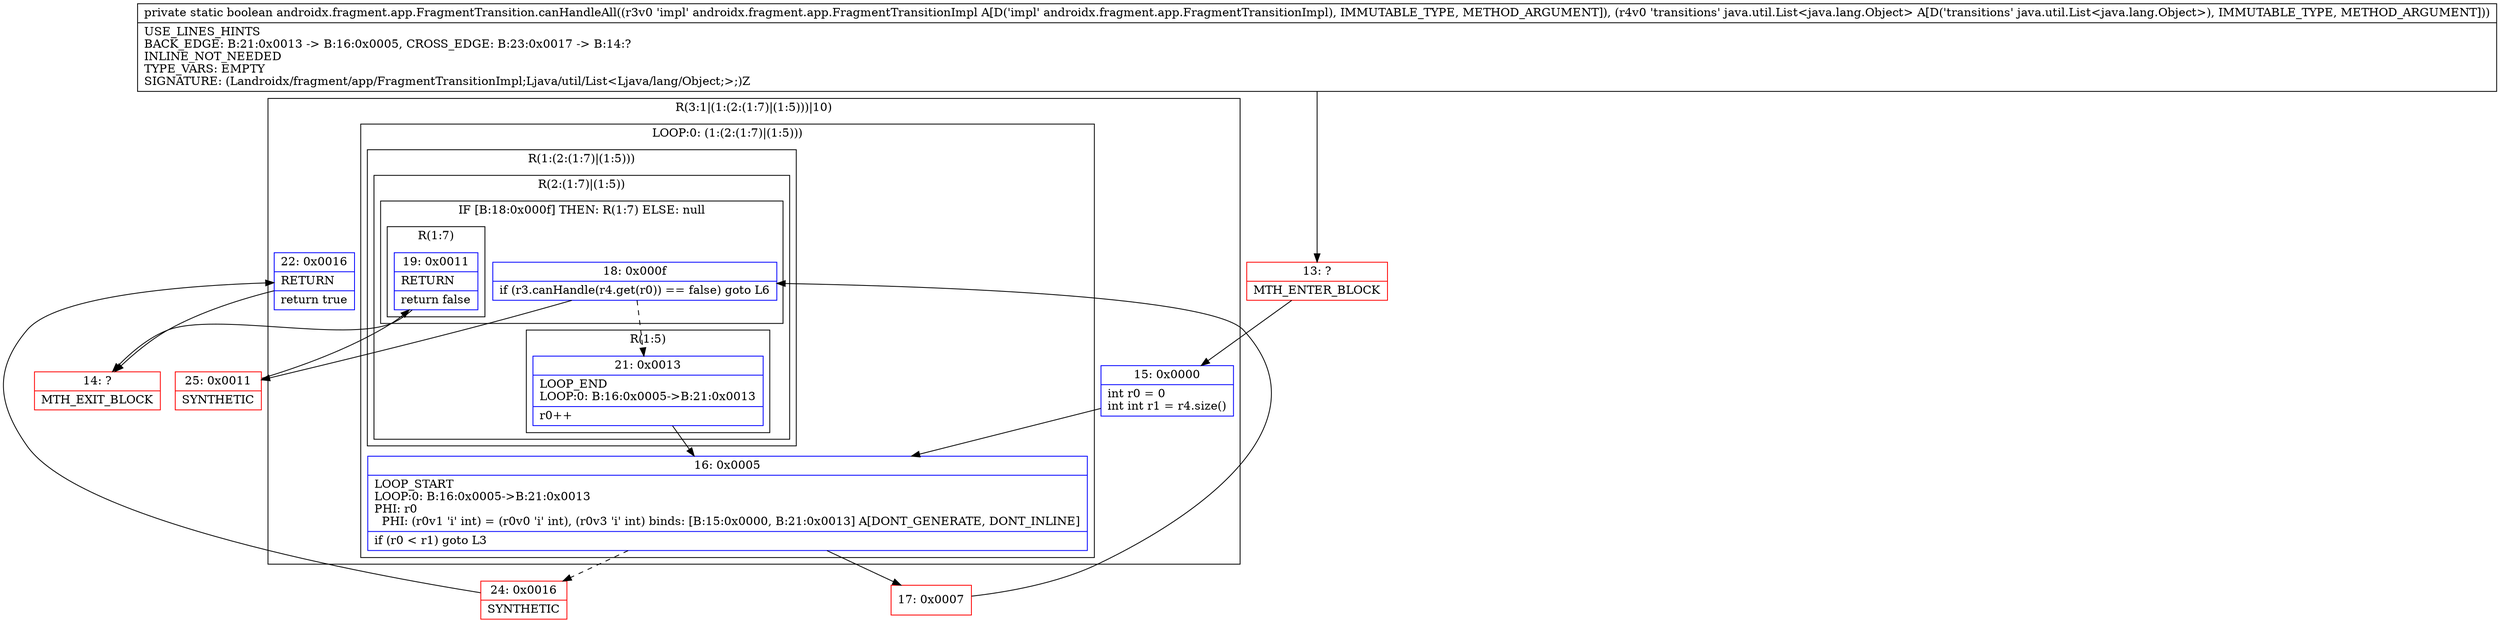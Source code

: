 digraph "CFG forandroidx.fragment.app.FragmentTransition.canHandleAll(Landroidx\/fragment\/app\/FragmentTransitionImpl;Ljava\/util\/List;)Z" {
subgraph cluster_Region_2052839487 {
label = "R(3:1|(1:(2:(1:7)|(1:5)))|10)";
node [shape=record,color=blue];
Node_15 [shape=record,label="{15\:\ 0x0000|int r0 = 0\lint int r1 = r4.size()\l}"];
subgraph cluster_LoopRegion_1181784816 {
label = "LOOP:0: (1:(2:(1:7)|(1:5)))";
node [shape=record,color=blue];
Node_16 [shape=record,label="{16\:\ 0x0005|LOOP_START\lLOOP:0: B:16:0x0005\-\>B:21:0x0013\lPHI: r0 \l  PHI: (r0v1 'i' int) = (r0v0 'i' int), (r0v3 'i' int) binds: [B:15:0x0000, B:21:0x0013] A[DONT_GENERATE, DONT_INLINE]\l|if (r0 \< r1) goto L3\l}"];
subgraph cluster_Region_323525849 {
label = "R(1:(2:(1:7)|(1:5)))";
node [shape=record,color=blue];
subgraph cluster_Region_1633385919 {
label = "R(2:(1:7)|(1:5))";
node [shape=record,color=blue];
subgraph cluster_IfRegion_884640099 {
label = "IF [B:18:0x000f] THEN: R(1:7) ELSE: null";
node [shape=record,color=blue];
Node_18 [shape=record,label="{18\:\ 0x000f|if (r3.canHandle(r4.get(r0)) == false) goto L6\l}"];
subgraph cluster_Region_1819128773 {
label = "R(1:7)";
node [shape=record,color=blue];
Node_19 [shape=record,label="{19\:\ 0x0011|RETURN\l|return false\l}"];
}
}
subgraph cluster_Region_22760750 {
label = "R(1:5)";
node [shape=record,color=blue];
Node_21 [shape=record,label="{21\:\ 0x0013|LOOP_END\lLOOP:0: B:16:0x0005\-\>B:21:0x0013\l|r0++\l}"];
}
}
}
}
Node_22 [shape=record,label="{22\:\ 0x0016|RETURN\l|return true\l}"];
}
Node_13 [shape=record,color=red,label="{13\:\ ?|MTH_ENTER_BLOCK\l}"];
Node_17 [shape=record,color=red,label="{17\:\ 0x0007}"];
Node_25 [shape=record,color=red,label="{25\:\ 0x0011|SYNTHETIC\l}"];
Node_14 [shape=record,color=red,label="{14\:\ ?|MTH_EXIT_BLOCK\l}"];
Node_24 [shape=record,color=red,label="{24\:\ 0x0016|SYNTHETIC\l}"];
MethodNode[shape=record,label="{private static boolean androidx.fragment.app.FragmentTransition.canHandleAll((r3v0 'impl' androidx.fragment.app.FragmentTransitionImpl A[D('impl' androidx.fragment.app.FragmentTransitionImpl), IMMUTABLE_TYPE, METHOD_ARGUMENT]), (r4v0 'transitions' java.util.List\<java.lang.Object\> A[D('transitions' java.util.List\<java.lang.Object\>), IMMUTABLE_TYPE, METHOD_ARGUMENT]))  | USE_LINES_HINTS\lBACK_EDGE: B:21:0x0013 \-\> B:16:0x0005, CROSS_EDGE: B:23:0x0017 \-\> B:14:?\lINLINE_NOT_NEEDED\lTYPE_VARS: EMPTY\lSIGNATURE: (Landroidx\/fragment\/app\/FragmentTransitionImpl;Ljava\/util\/List\<Ljava\/lang\/Object;\>;)Z\l}"];
MethodNode -> Node_13;Node_15 -> Node_16;
Node_16 -> Node_17;
Node_16 -> Node_24[style=dashed];
Node_18 -> Node_21[style=dashed];
Node_18 -> Node_25;
Node_19 -> Node_14;
Node_21 -> Node_16;
Node_22 -> Node_14;
Node_13 -> Node_15;
Node_17 -> Node_18;
Node_25 -> Node_19;
Node_24 -> Node_22;
}

